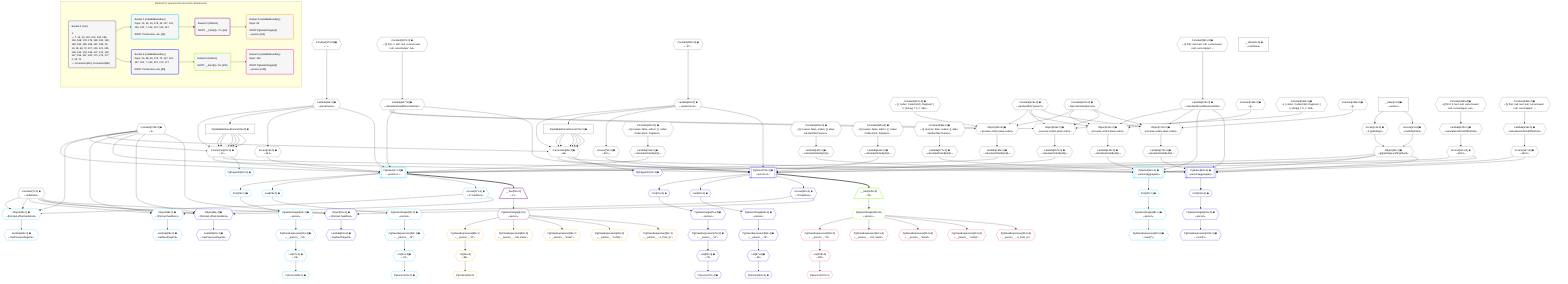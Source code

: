 %%{init: {'themeVariables': { 'fontSize': '12px'}}}%%
graph TD
    classDef path fill:#eee,stroke:#000,color:#000
    classDef plan fill:#fff,stroke-width:1px,color:#000
    classDef itemplan fill:#fff,stroke-width:2px,color:#000
    classDef unbatchedplan fill:#dff,stroke-width:1px,color:#000
    classDef sideeffectplan fill:#fcc,stroke-width:2px,color:#000
    classDef bucket fill:#f6f6f6,color:#000,stroke-width:2px,text-align:left


    %% plan dependencies
    Connection15{{"Connection[15∈0] ➊<br />ᐸ11ᐳ"}}:::plan
    Constant178{{"Constant[178∈0] ➊<br />ᐸ2ᐳ"}}:::plan
    Lambda16{{"Lambda[16∈0] ➊<br />ᐸparseCursorᐳ"}}:::plan
    PgValidateParsedCursor18["PgValidateParsedCursor[18∈0] ➊"]:::plan
    Constant178 & Lambda16 & PgValidateParsedCursor18 & PgValidateParsedCursor18 & PgValidateParsedCursor18 & PgValidateParsedCursor18 & PgValidateParsedCursor18 & PgValidateParsedCursor18 --> Connection15
    Connection68{{"Connection[68∈0] ➊<br />ᐸ66ᐳ"}}:::plan
    Lambda69{{"Lambda[69∈0] ➊<br />ᐸparseCursorᐳ"}}:::plan
    PgValidateParsedCursor71["PgValidateParsedCursor[71∈0] ➊"]:::plan
    Constant178 & Lambda69 & PgValidateParsedCursor71 & PgValidateParsedCursor71 & PgValidateParsedCursor71 & PgValidateParsedCursor71 & PgValidateParsedCursor71 & PgValidateParsedCursor71 --> Connection68
    Object125{{"Object[125∈0] ➊<br />ᐸ{reverse,orders,alias,codec}ᐳ"}}:::plan
    Lambda117{{"Lambda[117∈0] ➊<br />ᐸcalculateShouldReverseOrderᐳ"}}:::plan
    Constant122{{"Constant[122∈0] ➊<br />ᐸ[ { codec: Codec(int4), fragment: { n: [Array], f: 0, c: 266ᐳ"}}:::plan
    Constant123{{"Constant[123∈0] ➊<br />ᐸsql.identifier(”person”)ᐳ"}}:::plan
    Constant124{{"Constant[124∈0] ➊<br />ᐸRecordCodec(person)ᐳ"}}:::plan
    Lambda117 & Constant122 & Constant123 & Constant124 --> Object125
    Object141{{"Object[141∈0] ➊<br />ᐸ{reverse,orders,alias,codec}ᐳ"}}:::plan
    Lambda134{{"Lambda[134∈0] ➊<br />ᐸcalculateShouldReverseOrderᐳ"}}:::plan
    Constant138{{"Constant[138∈0] ➊<br />ᐸ[]ᐳ"}}:::plan
    Lambda134 & Constant138 & Constant123 & Constant124 --> Object141
    Object156{{"Object[156∈0] ➊<br />ᐸ{reverse,orders,alias,codec}ᐳ"}}:::plan
    Constant153{{"Constant[153∈0] ➊<br />ᐸ[ { codec: Codec(int4), fragment: { n: [Array], f: 0, c: 266ᐳ"}}:::plan
    Lambda117 & Constant153 & Constant123 & Constant124 --> Object156
    Object171{{"Object[171∈0] ➊<br />ᐸ{reverse,orders,alias,codec}ᐳ"}}:::plan
    Constant168{{"Constant[168∈0] ➊<br />ᐸ[]ᐳ"}}:::plan
    Lambda134 & Constant168 & Constant123 & Constant124 --> Object171
    Object14{{"Object[14∈0] ➊<br />ᐸ{pgSettings,withPgClient}ᐳ"}}:::plan
    Access12{{"Access[12∈0] ➊<br />ᐸ2.pgSettingsᐳ"}}:::plan
    Access13{{"Access[13∈0] ➊<br />ᐸ2.withPgClientᐳ"}}:::plan
    Access12 & Access13 --> Object14
    __Value2["__Value[2∈0] ➊<br />ᐸcontextᐳ"]:::plan
    __Value2 --> Access12
    __Value2 --> Access13
    Constant179{{"Constant[179∈0] ➊<br />ᐸ''ᐳ"}}:::plan
    Constant179 --> Lambda16
    Lambda16 --> PgValidateParsedCursor18
    Access19{{"Access[19∈0] ➊<br />ᐸ16.1ᐳ"}}:::plan
    Lambda16 --> Access19
    Constant180{{"Constant[180∈0] ➊<br />ᐸ'27'ᐳ"}}:::plan
    Constant180 --> Lambda69
    Lambda69 --> PgValidateParsedCursor71
    Access72{{"Access[72∈0] ➊<br />ᐸ69.1ᐳ"}}:::plan
    Lambda69 --> Access72
    Constant187{{"Constant[187∈0] ➊<br />ᐸ§{ first: 2, last: null, cursorLower: null, cursorUpper: nulᐳ"}}:::plan
    Constant187 --> Lambda117
    Lambda120{{"Lambda[120∈0] ➊<br />ᐸcalculateLimitAndOffsetSQLᐳ"}}:::plan
    Constant188{{"Constant[188∈0] ➊<br />ᐸ§{ first: 2, last: null, cursorLower: null, cursorUpper: nulᐳ"}}:::plan
    Constant188 --> Lambda120
    Access121{{"Access[121∈0] ➊<br />ᐸ120.0ᐳ"}}:::plan
    Lambda120 --> Access121
    Lambda126{{"Lambda[126∈0] ➊<br />ᐸcalculateOrderBySQLᐳ"}}:::plan
    Object125 --> Lambda126
    Lambda132{{"Lambda[132∈0] ➊<br />ᐸcalculateOrderBySQLᐳ"}}:::plan
    Constant183{{"Constant[183∈0] ➊<br />ᐸ§{ reverse: false, orders: [ { codec: Codec(int4), fragment:ᐳ"}}:::plan
    Constant183 --> Lambda132
    Constant181{{"Constant[181∈0] ➊<br />ᐸ§{ first: null, last: null, cursorLower: null, cursorUpper: ᐳ"}}:::plan
    Constant181 --> Lambda134
    Lambda136{{"Lambda[136∈0] ➊<br />ᐸcalculateLimitAndOffsetSQLᐳ"}}:::plan
    Constant182{{"Constant[182∈0] ➊<br />ᐸ§{ first: null, last: null, cursorLower: null, cursorUpper: ᐳ"}}:::plan
    Constant182 --> Lambda136
    Access137{{"Access[137∈0] ➊<br />ᐸ136.0ᐳ"}}:::plan
    Lambda136 --> Access137
    Lambda142{{"Lambda[142∈0] ➊<br />ᐸcalculateOrderBySQLᐳ"}}:::plan
    Object141 --> Lambda142
    Lambda147{{"Lambda[147∈0] ➊<br />ᐸcalculateOrderBySQLᐳ"}}:::plan
    Constant184{{"Constant[184∈0] ➊<br />ᐸ§{ reverse: false, orders: [], alias: sql.identifier(”personᐳ"}}:::plan
    Constant184 --> Lambda147
    Lambda157{{"Lambda[157∈0] ➊<br />ᐸcalculateOrderBySQLᐳ"}}:::plan
    Object156 --> Lambda157
    Lambda162{{"Lambda[162∈0] ➊<br />ᐸcalculateOrderBySQLᐳ"}}:::plan
    Constant185{{"Constant[185∈0] ➊<br />ᐸ§{ reverse: false, orders: [ { codec: Codec(int4), fragment:ᐳ"}}:::plan
    Constant185 --> Lambda162
    Lambda172{{"Lambda[172∈0] ➊<br />ᐸcalculateOrderBySQLᐳ"}}:::plan
    Object171 --> Lambda172
    Lambda177{{"Lambda[177∈0] ➊<br />ᐸcalculateOrderBySQLᐳ"}}:::plan
    Constant186{{"Constant[186∈0] ➊<br />ᐸ§{ reverse: false, orders: [], alias: sql.identifier(”personᐳ"}}:::plan
    Constant186 --> Lambda177
    __Value4["__Value[4∈0] ➊<br />ᐸrootValueᐳ"]:::plan
    Constant7{{"Constant[7∈0] ➊<br />ᐸundefinedᐳ"}}:::plan
    PgSelect17[["PgSelect[17∈1] ➊<br />ᐸperson+1ᐳ"]]:::plan
    Object14 & Connection15 & Lambda16 & Constant178 & Access19 & Lambda117 & Access121 & Lambda126 & Lambda132 --> PgSelect17
    PgSelect46[["PgSelect[46∈1] ➊<br />ᐸperson(aggregate)ᐳ"]]:::plan
    Object14 & Connection15 & Lambda134 & Access137 & Lambda142 & Lambda147 --> PgSelect46
    Object43{{"Object[43∈1] ➊<br />ᐸ{first,last,offset,hasMore}ᐳ"}}:::plan
    Access37{{"Access[37∈1] ➊<br />ᐸ17.hasMoreᐳ"}}:::plan
    Constant178 & Constant7 & Constant7 & Access37 --> Object43
    Object38{{"Object[38∈1] ➊<br />ᐸ{first,last,hasMore}ᐳ"}}:::plan
    Constant178 & Constant7 & Access37 --> Object38
    PgPageInfo20{{"PgPageInfo[20∈1] ➊"}}:::plan
    Connection15 --> PgPageInfo20
    First22{{"First[22∈1] ➊"}}:::plan
    PgSelect17 --> First22
    PgSelectSingle23{{"PgSelectSingle[23∈1] ➊<br />ᐸpersonᐳ"}}:::plan
    First22 --> PgSelectSingle23
    PgCursor24{{"PgCursor[24∈1] ➊"}}:::plan
    List27{{"List[27∈1] ➊<br />ᐸ26ᐳ"}}:::plan
    List27 --> PgCursor24
    PgClassExpression26{{"PgClassExpression[26∈1] ➊<br />ᐸ__person__.”id”ᐳ"}}:::plan
    PgSelectSingle23 --> PgClassExpression26
    PgClassExpression26 --> List27
    Last29{{"Last[29∈1] ➊"}}:::plan
    PgSelect17 --> Last29
    PgSelectSingle30{{"PgSelectSingle[30∈1] ➊<br />ᐸpersonᐳ"}}:::plan
    Last29 --> PgSelectSingle30
    PgCursor31{{"PgCursor[31∈1] ➊"}}:::plan
    List34{{"List[34∈1] ➊<br />ᐸ33ᐳ"}}:::plan
    List34 --> PgCursor31
    PgClassExpression33{{"PgClassExpression[33∈1] ➊<br />ᐸ__person__.”id”ᐳ"}}:::plan
    PgSelectSingle30 --> PgClassExpression33
    PgClassExpression33 --> List34
    PgSelect17 --> Access37
    Lambda39{{"Lambda[39∈1] ➊<br />ᐸhasNextPageCbᐳ"}}:::plan
    Object38 --> Lambda39
    Lambda44{{"Lambda[44∈1] ➊<br />ᐸhasPreviousPageCbᐳ"}}:::plan
    Object43 --> Lambda44
    First47{{"First[47∈1] ➊"}}:::plan
    PgSelect46 --> First47
    PgSelectSingle48{{"PgSelectSingle[48∈1] ➊<br />ᐸpersonᐳ"}}:::plan
    First47 --> PgSelectSingle48
    PgClassExpression49{{"PgClassExpression[49∈1] ➊<br />ᐸcount(*)ᐳ"}}:::plan
    PgSelectSingle48 --> PgClassExpression49
    __Item52[/"__Item[52∈2]<br />ᐸ17ᐳ"\]:::itemplan
    PgSelect17 ==> __Item52
    PgSelectSingle53{{"PgSelectSingle[53∈2]<br />ᐸpersonᐳ"}}:::plan
    __Item52 --> PgSelectSingle53
    PgCursor54{{"PgCursor[54∈3]"}}:::plan
    List56{{"List[56∈3]<br />ᐸ55ᐳ"}}:::plan
    List56 --> PgCursor54
    PgClassExpression55{{"PgClassExpression[55∈3]<br />ᐸ__person__.”id”ᐳ"}}:::plan
    PgSelectSingle53 --> PgClassExpression55
    PgClassExpression55 --> List56
    PgClassExpression58{{"PgClassExpression[58∈3]<br />ᐸ__person__...full_name”ᐳ"}}:::plan
    PgSelectSingle53 --> PgClassExpression58
    PgClassExpression59{{"PgClassExpression[59∈3]<br />ᐸ__person__.”email”ᐳ"}}:::plan
    PgSelectSingle53 --> PgClassExpression59
    PgClassExpression60{{"PgClassExpression[60∈3]<br />ᐸ__person__.”config”ᐳ"}}:::plan
    PgSelectSingle53 --> PgClassExpression60
    PgClassExpression61{{"PgClassExpression[61∈3]<br />ᐸ__person__...n_from_ip”ᐳ"}}:::plan
    PgSelectSingle53 --> PgClassExpression61
    PgSelect70[["PgSelect[70∈4] ➊<br />ᐸperson+1ᐳ"]]:::plan
    Object14 & Connection68 & Lambda69 & Constant178 & Access72 & Lambda117 & Access121 & Lambda157 & Lambda162 --> PgSelect70
    PgSelect99[["PgSelect[99∈4] ➊<br />ᐸperson(aggregate)ᐳ"]]:::plan
    Object14 & Connection68 & Lambda134 & Access137 & Lambda172 & Lambda177 --> PgSelect99
    Object96{{"Object[96∈4] ➊<br />ᐸ{first,last,offset,hasMore}ᐳ"}}:::plan
    Access90{{"Access[90∈4] ➊<br />ᐸ70.hasMoreᐳ"}}:::plan
    Constant178 & Constant7 & Constant7 & Access90 --> Object96
    Object91{{"Object[91∈4] ➊<br />ᐸ{first,last,hasMore}ᐳ"}}:::plan
    Constant178 & Constant7 & Access90 --> Object91
    PgPageInfo73{{"PgPageInfo[73∈4] ➊"}}:::plan
    Connection68 --> PgPageInfo73
    First75{{"First[75∈4] ➊"}}:::plan
    PgSelect70 --> First75
    PgSelectSingle76{{"PgSelectSingle[76∈4] ➊<br />ᐸpersonᐳ"}}:::plan
    First75 --> PgSelectSingle76
    PgCursor77{{"PgCursor[77∈4] ➊"}}:::plan
    List80{{"List[80∈4] ➊<br />ᐸ79ᐳ"}}:::plan
    List80 --> PgCursor77
    PgClassExpression79{{"PgClassExpression[79∈4] ➊<br />ᐸ__person__.”id”ᐳ"}}:::plan
    PgSelectSingle76 --> PgClassExpression79
    PgClassExpression79 --> List80
    Last82{{"Last[82∈4] ➊"}}:::plan
    PgSelect70 --> Last82
    PgSelectSingle83{{"PgSelectSingle[83∈4] ➊<br />ᐸpersonᐳ"}}:::plan
    Last82 --> PgSelectSingle83
    PgCursor84{{"PgCursor[84∈4] ➊"}}:::plan
    List87{{"List[87∈4] ➊<br />ᐸ86ᐳ"}}:::plan
    List87 --> PgCursor84
    PgClassExpression86{{"PgClassExpression[86∈4] ➊<br />ᐸ__person__.”id”ᐳ"}}:::plan
    PgSelectSingle83 --> PgClassExpression86
    PgClassExpression86 --> List87
    PgSelect70 --> Access90
    Lambda92{{"Lambda[92∈4] ➊<br />ᐸhasNextPageCbᐳ"}}:::plan
    Object91 --> Lambda92
    Lambda97{{"Lambda[97∈4] ➊<br />ᐸhasPreviousPageCbᐳ"}}:::plan
    Object96 --> Lambda97
    First100{{"First[100∈4] ➊"}}:::plan
    PgSelect99 --> First100
    PgSelectSingle101{{"PgSelectSingle[101∈4] ➊<br />ᐸpersonᐳ"}}:::plan
    First100 --> PgSelectSingle101
    PgClassExpression102{{"PgClassExpression[102∈4] ➊<br />ᐸcount(*)ᐳ"}}:::plan
    PgSelectSingle101 --> PgClassExpression102
    __Item105[/"__Item[105∈5]<br />ᐸ70ᐳ"\]:::itemplan
    PgSelect70 ==> __Item105
    PgSelectSingle106{{"PgSelectSingle[106∈5]<br />ᐸpersonᐳ"}}:::plan
    __Item105 --> PgSelectSingle106
    PgCursor107{{"PgCursor[107∈6]"}}:::plan
    List109{{"List[109∈6]<br />ᐸ108ᐳ"}}:::plan
    List109 --> PgCursor107
    PgClassExpression108{{"PgClassExpression[108∈6]<br />ᐸ__person__.”id”ᐳ"}}:::plan
    PgSelectSingle106 --> PgClassExpression108
    PgClassExpression108 --> List109
    PgClassExpression111{{"PgClassExpression[111∈6]<br />ᐸ__person__...full_name”ᐳ"}}:::plan
    PgSelectSingle106 --> PgClassExpression111
    PgClassExpression112{{"PgClassExpression[112∈6]<br />ᐸ__person__.”email”ᐳ"}}:::plan
    PgSelectSingle106 --> PgClassExpression112
    PgClassExpression113{{"PgClassExpression[113∈6]<br />ᐸ__person__.”config”ᐳ"}}:::plan
    PgSelectSingle106 --> PgClassExpression113
    PgClassExpression114{{"PgClassExpression[114∈6]<br />ᐸ__person__...n_from_ip”ᐳ"}}:::plan
    PgSelectSingle106 --> PgClassExpression114

    %% define steps

    subgraph "Buckets for queries/v4/connections-blankcursor"
    Bucket0("Bucket 0 (root)<br /><br />1: <br />ᐳ: 7, 12, 13, 122, 123, 124, 138, 153, 168, 178, 179, 180, 181, 182, 183, 184, 185, 186, 187, 188, 14, 16, 19, 69, 72, 117, 120, 121, 125, 126, 132, 134, 136, 137, 141, 142, 147, 156, 157, 162, 171, 172, 177<br />2: 18, 71<br />ᐳ: Connection[15], Connection[68]"):::bucket
    classDef bucket0 stroke:#696969
    class Bucket0,__Value2,__Value4,Constant7,Access12,Access13,Object14,Connection15,Lambda16,PgValidateParsedCursor18,Access19,Connection68,Lambda69,PgValidateParsedCursor71,Access72,Lambda117,Lambda120,Access121,Constant122,Constant123,Constant124,Object125,Lambda126,Lambda132,Lambda134,Lambda136,Access137,Constant138,Object141,Lambda142,Lambda147,Constant153,Object156,Lambda157,Lambda162,Constant168,Object171,Lambda172,Lambda177,Constant178,Constant179,Constant180,Constant181,Constant182,Constant183,Constant184,Constant185,Constant186,Constant187,Constant188 bucket0
    Bucket1("Bucket 1 (nullableBoundary)<br />Deps: 14, 15, 16, 178, 19, 117, 121, 126, 132, 7, 134, 137, 142, 147<br /><br />ROOT Connectionᐸ11ᐳ[15]"):::bucket
    classDef bucket1 stroke:#00bfff
    class Bucket1,PgSelect17,PgPageInfo20,First22,PgSelectSingle23,PgCursor24,PgClassExpression26,List27,Last29,PgSelectSingle30,PgCursor31,PgClassExpression33,List34,Access37,Object38,Lambda39,Object43,Lambda44,PgSelect46,First47,PgSelectSingle48,PgClassExpression49 bucket1
    Bucket2("Bucket 2 (listItem)<br /><br />ROOT __Item{2}ᐸ17ᐳ[52]"):::bucket
    classDef bucket2 stroke:#7f007f
    class Bucket2,__Item52,PgSelectSingle53 bucket2
    Bucket3("Bucket 3 (nullableBoundary)<br />Deps: 53<br /><br />ROOT PgSelectSingle{2}ᐸpersonᐳ[53]"):::bucket
    classDef bucket3 stroke:#ffa500
    class Bucket3,PgCursor54,PgClassExpression55,List56,PgClassExpression58,PgClassExpression59,PgClassExpression60,PgClassExpression61 bucket3
    Bucket4("Bucket 4 (nullableBoundary)<br />Deps: 14, 68, 69, 178, 72, 117, 121, 157, 162, 7, 134, 137, 172, 177<br /><br />ROOT Connectionᐸ66ᐳ[68]"):::bucket
    classDef bucket4 stroke:#0000ff
    class Bucket4,PgSelect70,PgPageInfo73,First75,PgSelectSingle76,PgCursor77,PgClassExpression79,List80,Last82,PgSelectSingle83,PgCursor84,PgClassExpression86,List87,Access90,Object91,Lambda92,Object96,Lambda97,PgSelect99,First100,PgSelectSingle101,PgClassExpression102 bucket4
    Bucket5("Bucket 5 (listItem)<br /><br />ROOT __Item{5}ᐸ70ᐳ[105]"):::bucket
    classDef bucket5 stroke:#7fff00
    class Bucket5,__Item105,PgSelectSingle106 bucket5
    Bucket6("Bucket 6 (nullableBoundary)<br />Deps: 106<br /><br />ROOT PgSelectSingle{5}ᐸpersonᐳ[106]"):::bucket
    classDef bucket6 stroke:#ff1493
    class Bucket6,PgCursor107,PgClassExpression108,List109,PgClassExpression111,PgClassExpression112,PgClassExpression113,PgClassExpression114 bucket6
    Bucket0 --> Bucket1 & Bucket4
    Bucket1 --> Bucket2
    Bucket2 --> Bucket3
    Bucket4 --> Bucket5
    Bucket5 --> Bucket6
    end